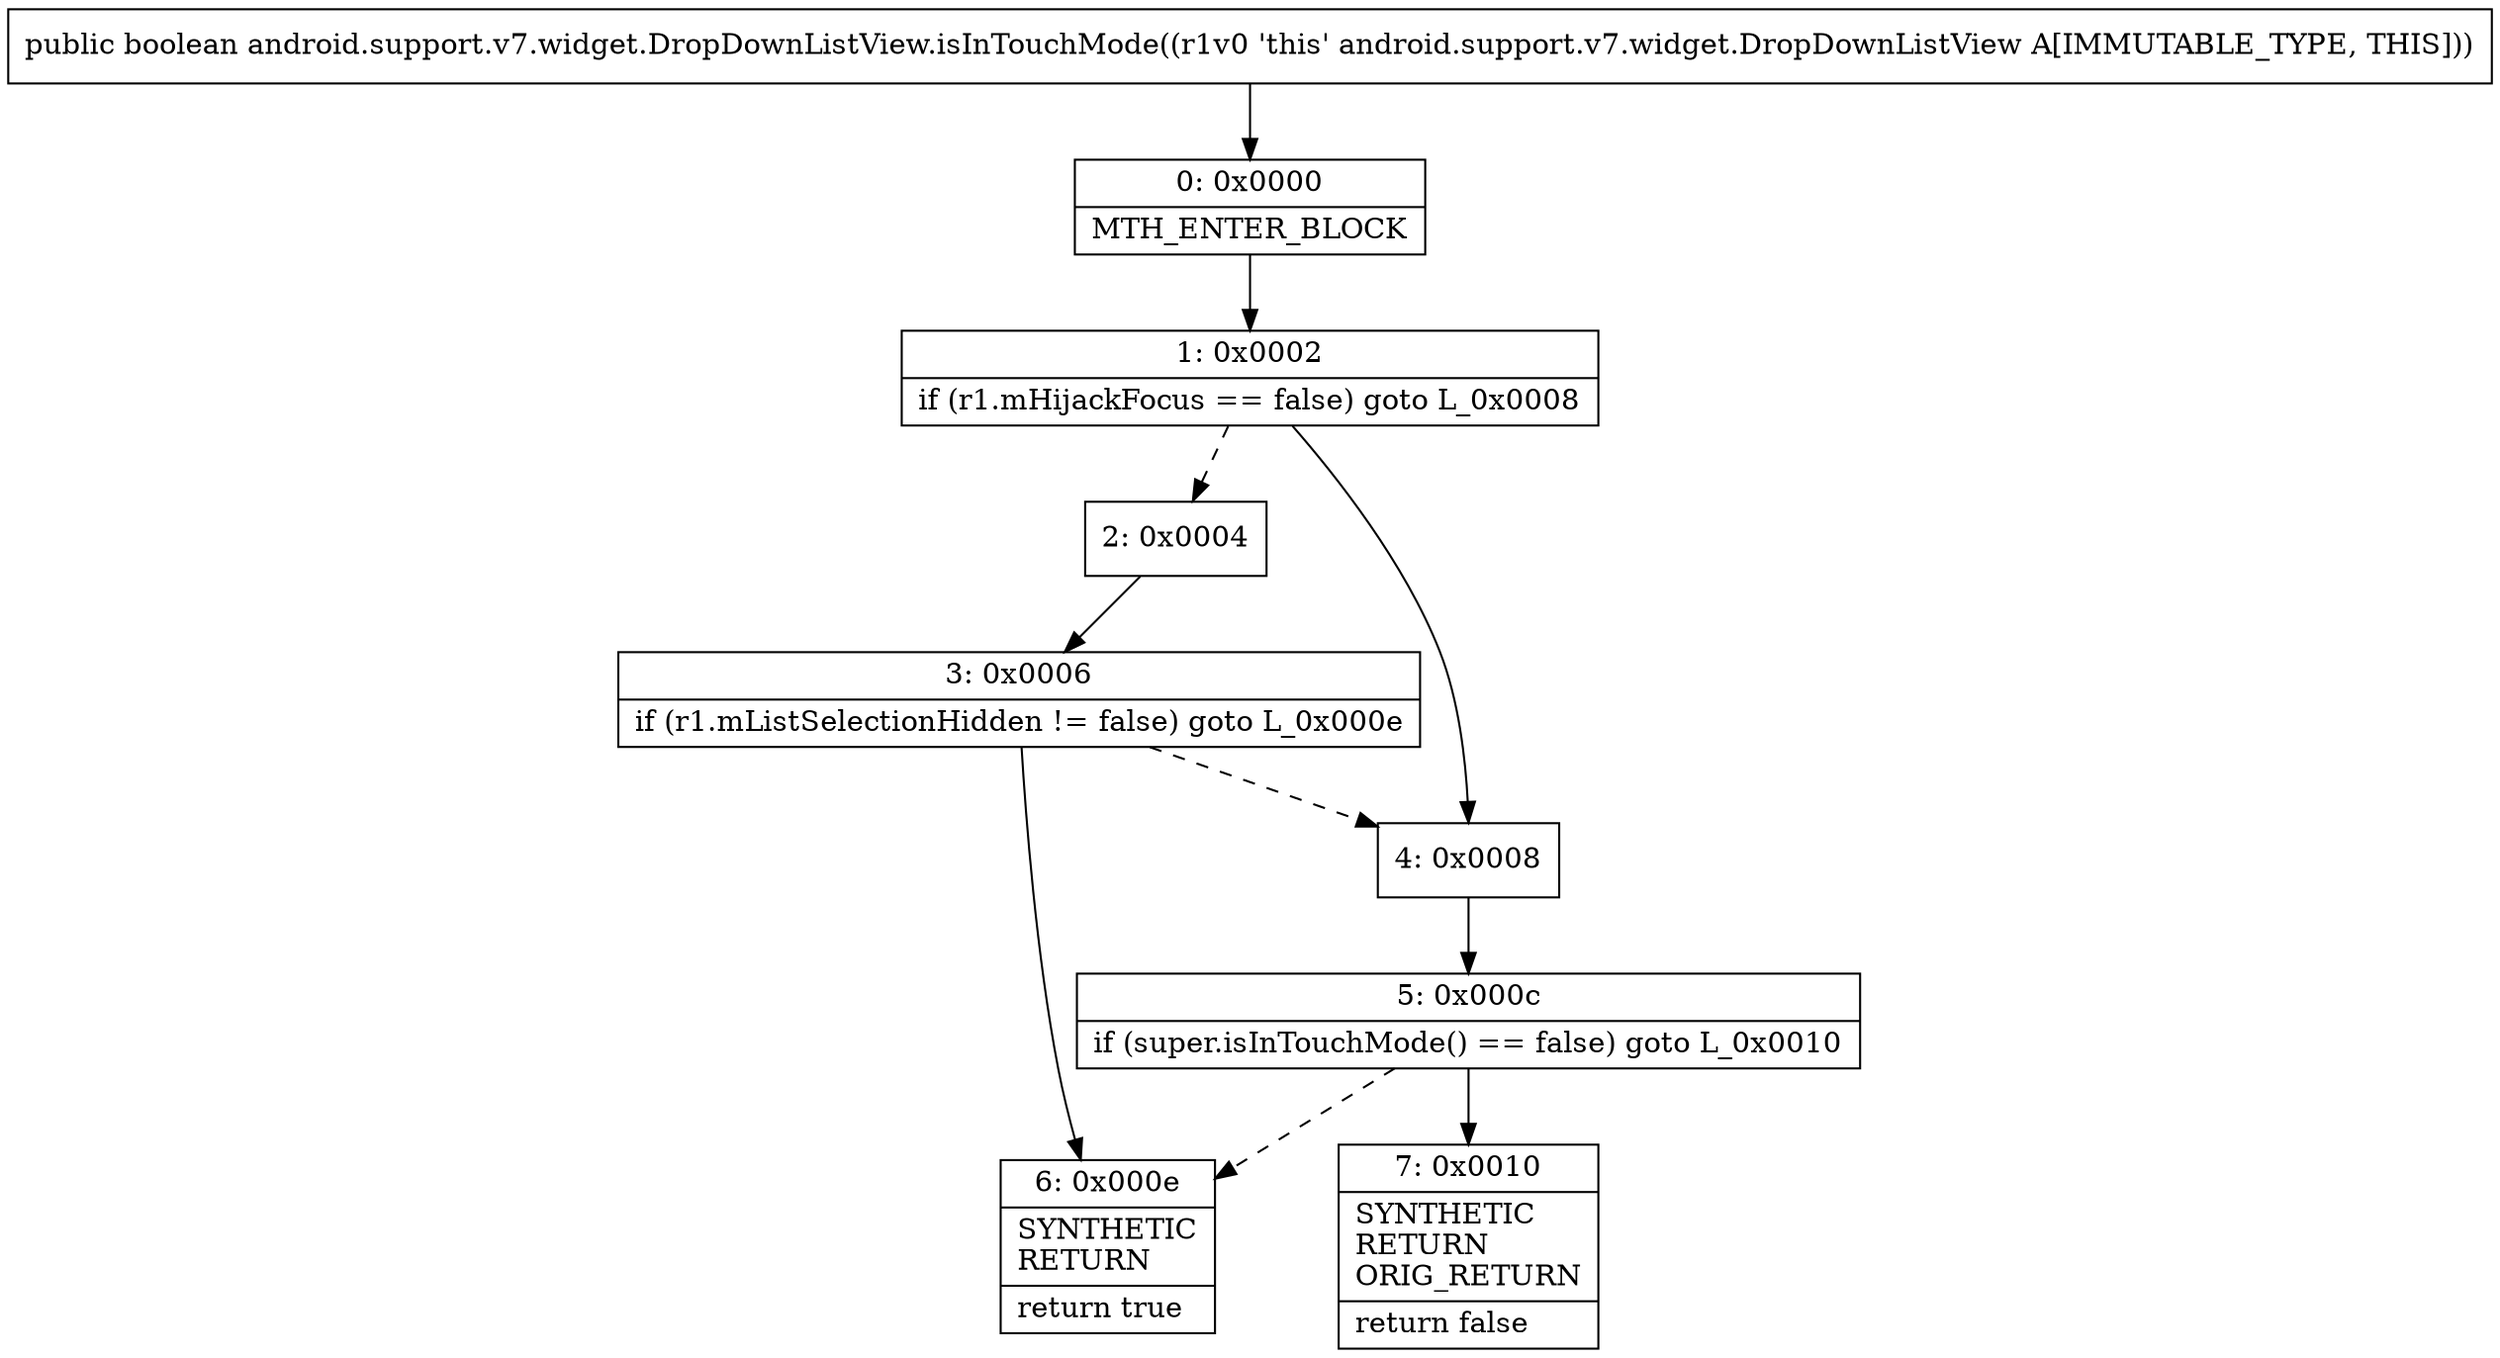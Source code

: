 digraph "CFG forandroid.support.v7.widget.DropDownListView.isInTouchMode()Z" {
Node_0 [shape=record,label="{0\:\ 0x0000|MTH_ENTER_BLOCK\l}"];
Node_1 [shape=record,label="{1\:\ 0x0002|if (r1.mHijackFocus == false) goto L_0x0008\l}"];
Node_2 [shape=record,label="{2\:\ 0x0004}"];
Node_3 [shape=record,label="{3\:\ 0x0006|if (r1.mListSelectionHidden != false) goto L_0x000e\l}"];
Node_4 [shape=record,label="{4\:\ 0x0008}"];
Node_5 [shape=record,label="{5\:\ 0x000c|if (super.isInTouchMode() == false) goto L_0x0010\l}"];
Node_6 [shape=record,label="{6\:\ 0x000e|SYNTHETIC\lRETURN\l|return true\l}"];
Node_7 [shape=record,label="{7\:\ 0x0010|SYNTHETIC\lRETURN\lORIG_RETURN\l|return false\l}"];
MethodNode[shape=record,label="{public boolean android.support.v7.widget.DropDownListView.isInTouchMode((r1v0 'this' android.support.v7.widget.DropDownListView A[IMMUTABLE_TYPE, THIS])) }"];
MethodNode -> Node_0;
Node_0 -> Node_1;
Node_1 -> Node_2[style=dashed];
Node_1 -> Node_4;
Node_2 -> Node_3;
Node_3 -> Node_4[style=dashed];
Node_3 -> Node_6;
Node_4 -> Node_5;
Node_5 -> Node_6[style=dashed];
Node_5 -> Node_7;
}

